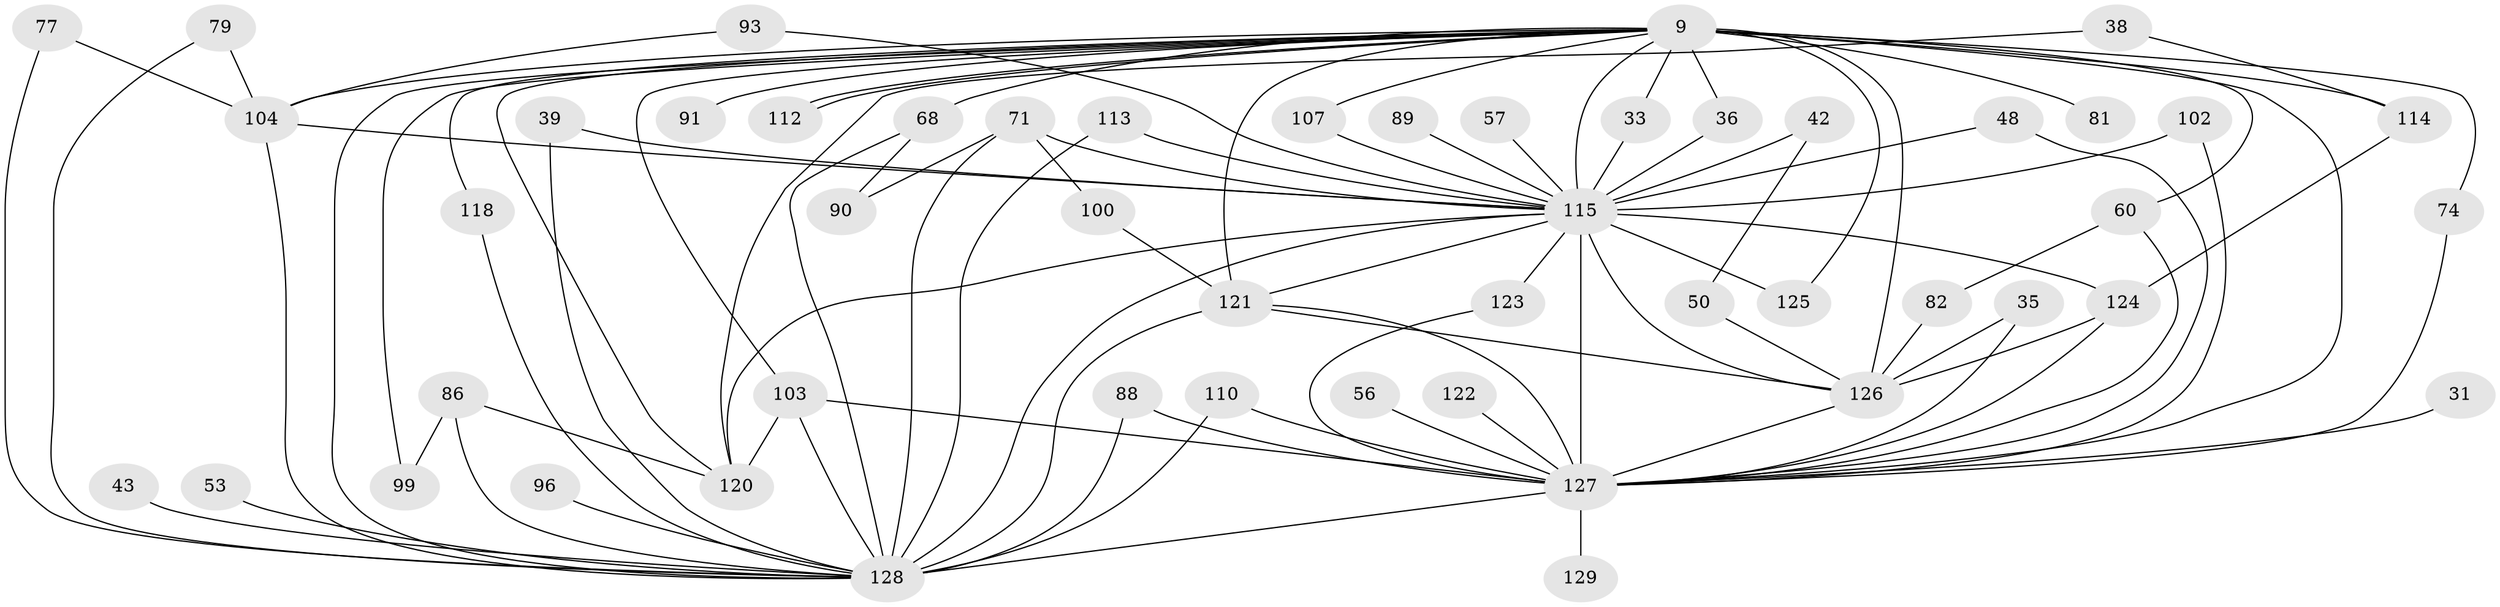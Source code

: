 // original degree distribution, {23: 0.023255813953488372, 25: 0.007751937984496124, 15: 0.007751937984496124, 19: 0.015503875968992248, 24: 0.007751937984496124, 31: 0.007751937984496124, 32: 0.007751937984496124, 6: 0.023255813953488372, 9: 0.015503875968992248, 4: 0.05426356589147287, 7: 0.023255813953488372, 3: 0.23255813953488372, 2: 0.5503875968992248, 5: 0.023255813953488372}
// Generated by graph-tools (version 1.1) at 2025/47/03/04/25 21:47:21]
// undirected, 51 vertices, 96 edges
graph export_dot {
graph [start="1"]
  node [color=gray90,style=filled];
  9 [super="+8"];
  31;
  33;
  35;
  36;
  38;
  39;
  42;
  43;
  48;
  50;
  53;
  56;
  57;
  60 [super="+14"];
  68;
  71 [super="+64"];
  74;
  77;
  79;
  81 [super="+23+66"];
  82;
  86 [super="+44+76"];
  88 [super="+83"];
  89;
  90 [super="+69"];
  91;
  93;
  96;
  99;
  100;
  102 [super="+32"];
  103 [super="+73+101"];
  104 [super="+30+58+29+62"];
  107 [super="+25+85"];
  110;
  112;
  113;
  114 [super="+26"];
  115 [super="+80+97"];
  118;
  120 [super="+41"];
  121 [super="+109+111+18+92"];
  122;
  123 [super="+20"];
  124 [super="+51+117+119"];
  125;
  126 [super="+47+55+98+116"];
  127 [super="+37+52+105+94"];
  128 [super="+108+10"];
  129;
  9 -- 36;
  9 -- 60 [weight=2];
  9 -- 68;
  9 -- 74;
  9 -- 104 [weight=3];
  9 -- 112;
  9 -- 112;
  9 -- 118;
  9 -- 81 [weight=5];
  9 -- 91;
  9 -- 33;
  9 -- 99;
  9 -- 114 [weight=3];
  9 -- 125;
  9 -- 127 [weight=9];
  9 -- 107 [weight=3];
  9 -- 126 [weight=8];
  9 -- 128 [weight=5];
  9 -- 120 [weight=3];
  9 -- 121 [weight=2];
  9 -- 115 [weight=6];
  9 -- 103;
  31 -- 127 [weight=2];
  33 -- 115;
  35 -- 126;
  35 -- 127;
  36 -- 115;
  38 -- 114;
  38 -- 120;
  39 -- 115;
  39 -- 128;
  42 -- 50;
  42 -- 115 [weight=2];
  43 -- 128 [weight=2];
  48 -- 115;
  48 -- 127;
  50 -- 126;
  53 -- 128 [weight=2];
  56 -- 127 [weight=2];
  57 -- 115 [weight=2];
  60 -- 82;
  60 -- 127 [weight=2];
  68 -- 90;
  68 -- 128;
  71 -- 115 [weight=2];
  71 -- 128;
  71 -- 100;
  71 -- 90 [weight=2];
  74 -- 127;
  77 -- 104;
  77 -- 128;
  79 -- 104;
  79 -- 128;
  82 -- 126;
  86 -- 99;
  86 -- 120;
  86 -- 128 [weight=3];
  88 -- 127 [weight=2];
  88 -- 128;
  89 -- 115 [weight=2];
  93 -- 104;
  93 -- 115;
  96 -- 128 [weight=2];
  100 -- 121;
  102 -- 115 [weight=2];
  102 -- 127;
  103 -- 127 [weight=5];
  103 -- 128 [weight=2];
  103 -- 120;
  104 -- 115 [weight=2];
  104 -- 128;
  107 -- 115;
  110 -- 127;
  110 -- 128;
  113 -- 115;
  113 -- 128;
  114 -- 124;
  115 -- 126 [weight=6];
  115 -- 128 [weight=8];
  115 -- 121 [weight=3];
  115 -- 120 [weight=2];
  115 -- 123 [weight=2];
  115 -- 125;
  115 -- 127 [weight=18];
  115 -- 124 [weight=2];
  118 -- 128;
  121 -- 126;
  121 -- 127;
  121 -- 128 [weight=3];
  122 -- 127 [weight=2];
  123 -- 127;
  124 -- 127 [weight=2];
  124 -- 126;
  126 -- 127;
  127 -- 129 [weight=2];
  127 -- 128 [weight=7];
}
